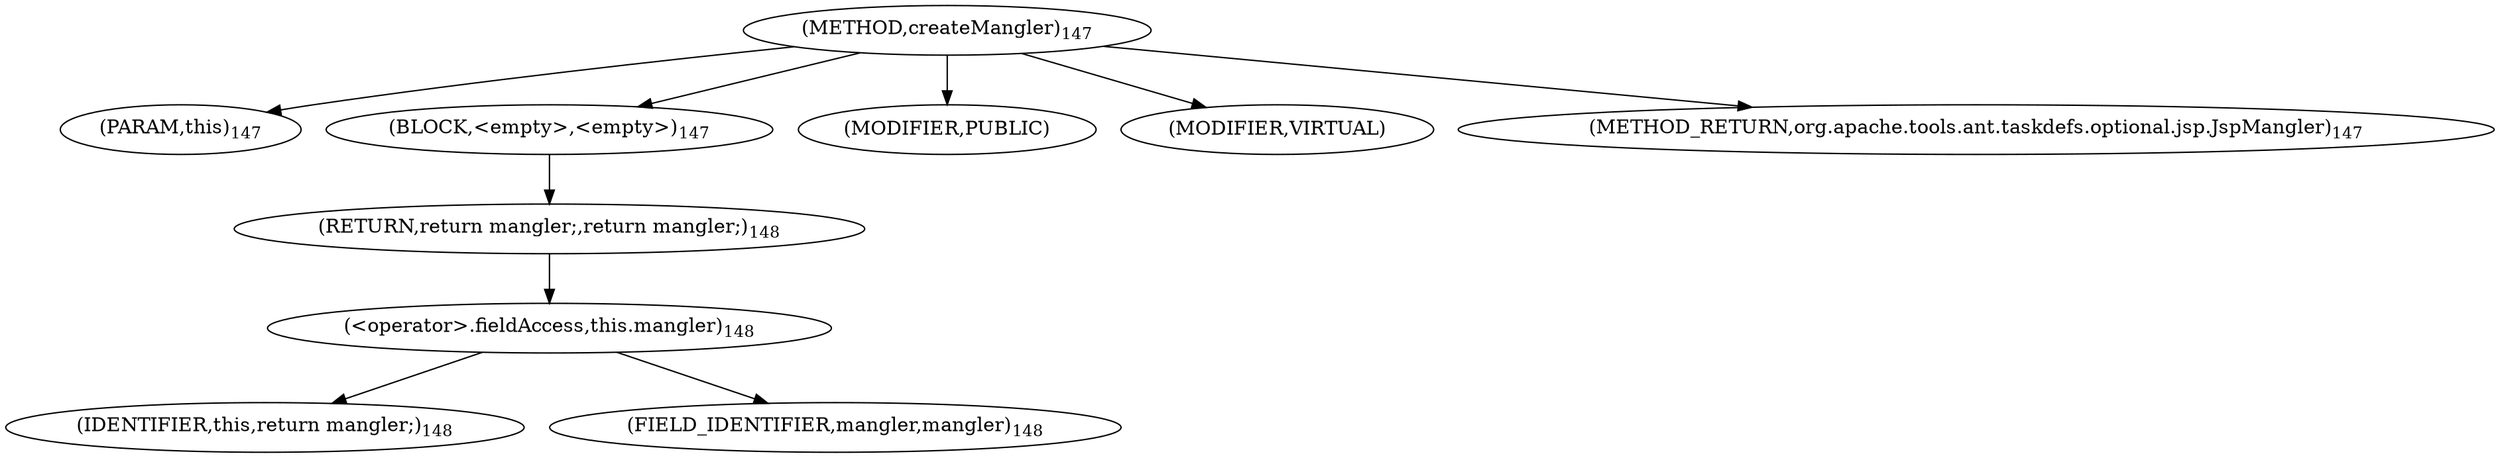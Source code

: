 digraph "createMangler" {  
"291" [label = <(METHOD,createMangler)<SUB>147</SUB>> ]
"292" [label = <(PARAM,this)<SUB>147</SUB>> ]
"293" [label = <(BLOCK,&lt;empty&gt;,&lt;empty&gt;)<SUB>147</SUB>> ]
"294" [label = <(RETURN,return mangler;,return mangler;)<SUB>148</SUB>> ]
"295" [label = <(&lt;operator&gt;.fieldAccess,this.mangler)<SUB>148</SUB>> ]
"296" [label = <(IDENTIFIER,this,return mangler;)<SUB>148</SUB>> ]
"297" [label = <(FIELD_IDENTIFIER,mangler,mangler)<SUB>148</SUB>> ]
"298" [label = <(MODIFIER,PUBLIC)> ]
"299" [label = <(MODIFIER,VIRTUAL)> ]
"300" [label = <(METHOD_RETURN,org.apache.tools.ant.taskdefs.optional.jsp.JspMangler)<SUB>147</SUB>> ]
  "291" -> "292" 
  "291" -> "293" 
  "291" -> "298" 
  "291" -> "299" 
  "291" -> "300" 
  "293" -> "294" 
  "294" -> "295" 
  "295" -> "296" 
  "295" -> "297" 
}
